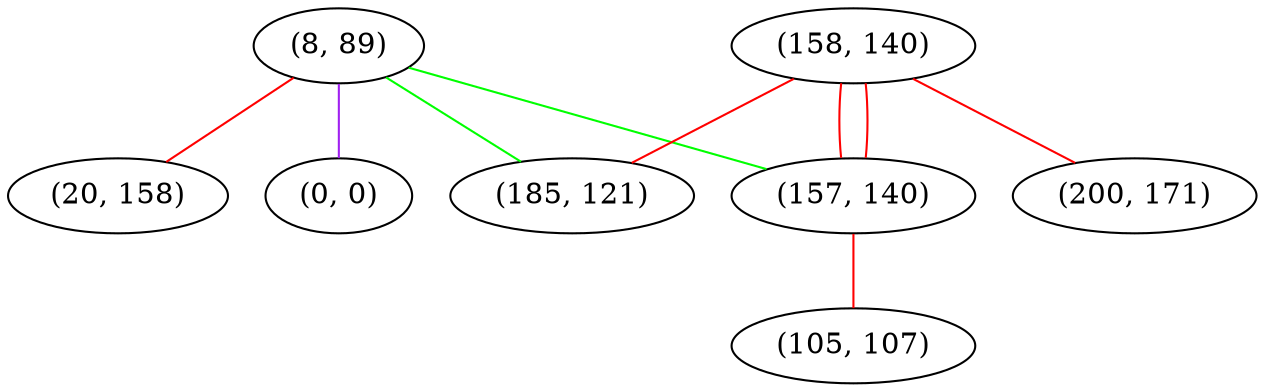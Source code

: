 graph "" {
"(8, 89)";
"(158, 140)";
"(0, 0)";
"(200, 171)";
"(20, 158)";
"(185, 121)";
"(157, 140)";
"(105, 107)";
"(8, 89)" -- "(157, 140)"  [color=green, key=0, weight=2];
"(8, 89)" -- "(0, 0)"  [color=purple, key=0, weight=4];
"(8, 89)" -- "(20, 158)"  [color=red, key=0, weight=1];
"(8, 89)" -- "(185, 121)"  [color=green, key=0, weight=2];
"(158, 140)" -- "(157, 140)"  [color=red, key=0, weight=1];
"(158, 140)" -- "(157, 140)"  [color=red, key=1, weight=1];
"(158, 140)" -- "(185, 121)"  [color=red, key=0, weight=1];
"(158, 140)" -- "(200, 171)"  [color=red, key=0, weight=1];
"(157, 140)" -- "(105, 107)"  [color=red, key=0, weight=1];
}
